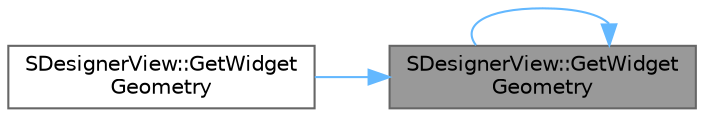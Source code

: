 digraph "SDesignerView::GetWidgetGeometry"
{
 // INTERACTIVE_SVG=YES
 // LATEX_PDF_SIZE
  bgcolor="transparent";
  edge [fontname=Helvetica,fontsize=10,labelfontname=Helvetica,labelfontsize=10];
  node [fontname=Helvetica,fontsize=10,shape=box,height=0.2,width=0.4];
  rankdir="RL";
  Node1 [id="Node000001",label="SDesignerView::GetWidget\lGeometry",height=0.2,width=0.4,color="gray40", fillcolor="grey60", style="filled", fontcolor="black",tooltip="Gets the previous frames widget geometry."];
  Node1 -> Node1 [id="edge1_Node000001_Node000001",dir="back",color="steelblue1",style="solid",tooltip=" "];
  Node1 -> Node2 [id="edge2_Node000001_Node000002",dir="back",color="steelblue1",style="solid",tooltip=" "];
  Node2 [id="Node000002",label="SDesignerView::GetWidget\lGeometry",height=0.2,width=0.4,color="grey40", fillcolor="white", style="filled",URL="$dc/d2a/classSDesignerView.html#a4f7c2efe971882dbb93e58f713c5463c",tooltip="Gets the previous frames widget geometry."];
}
